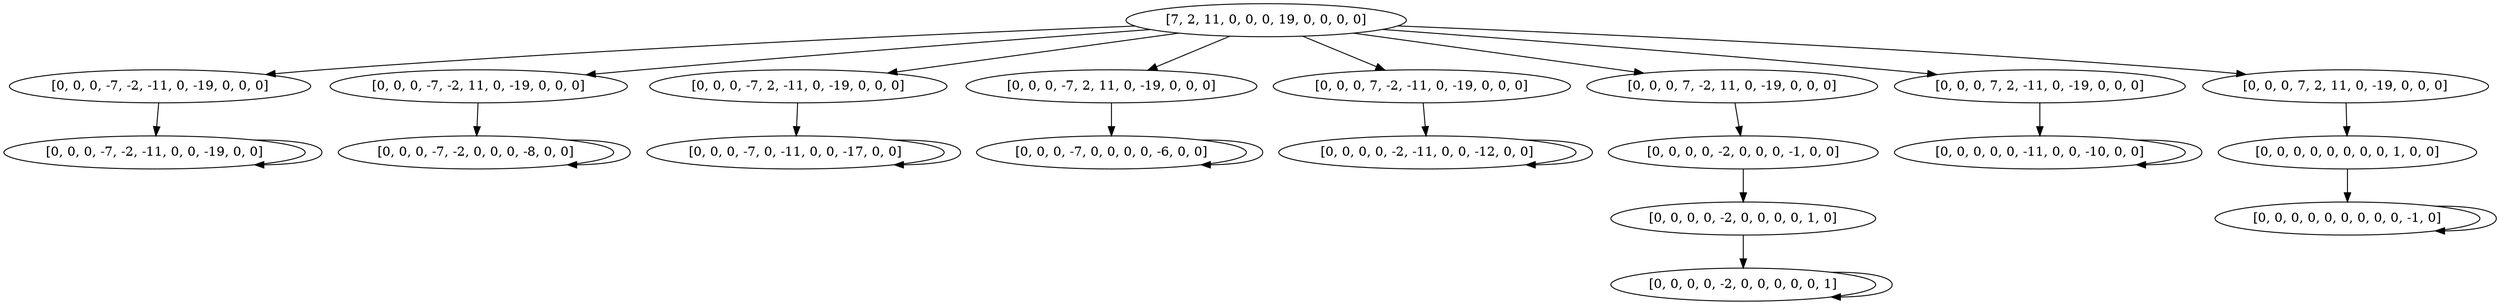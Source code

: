 digraph tree {
    "[7, 2, 11, 0, 0, 0, 19, 0, 0, 0, 0]";
    "[0, 0, 0, -7, -2, -11, 0, -19, 0, 0, 0]";
    "[0, 0, 0, -7, -2, -11, 0, 0, -19, 0, 0]";
    "[0, 0, 0, -7, -2, -11, 0, 0, -19, 0, 0]";
    "[0, 0, 0, -7, -2, 11, 0, -19, 0, 0, 0]";
    "[0, 0, 0, -7, -2, 0, 0, 0, -8, 0, 0]";
    "[0, 0, 0, -7, -2, 0, 0, 0, -8, 0, 0]";
    "[0, 0, 0, -7, 2, -11, 0, -19, 0, 0, 0]";
    "[0, 0, 0, -7, 0, -11, 0, 0, -17, 0, 0]";
    "[0, 0, 0, -7, 0, -11, 0, 0, -17, 0, 0]";
    "[0, 0, 0, -7, 2, 11, 0, -19, 0, 0, 0]";
    "[0, 0, 0, -7, 0, 0, 0, 0, -6, 0, 0]";
    "[0, 0, 0, -7, 0, 0, 0, 0, -6, 0, 0]";
    "[0, 0, 0, 7, -2, -11, 0, -19, 0, 0, 0]";
    "[0, 0, 0, 0, -2, -11, 0, 0, -12, 0, 0]";
    "[0, 0, 0, 0, -2, -11, 0, 0, -12, 0, 0]";
    "[0, 0, 0, 7, -2, 11, 0, -19, 0, 0, 0]";
    "[0, 0, 0, 0, -2, 0, 0, 0, -1, 0, 0]";
    "[0, 0, 0, 0, -2, 0, 0, 0, 0, 1, 0]";
    "[0, 0, 0, 0, -2, 0, 0, 0, 0, 0, 1]";
    "[0, 0, 0, 0, -2, 0, 0, 0, 0, 0, 1]";
    "[0, 0, 0, 7, 2, -11, 0, -19, 0, 0, 0]";
    "[0, 0, 0, 0, 0, -11, 0, 0, -10, 0, 0]";
    "[0, 0, 0, 0, 0, -11, 0, 0, -10, 0, 0]";
    "[0, 0, 0, 7, 2, 11, 0, -19, 0, 0, 0]";
    "[0, 0, 0, 0, 0, 0, 0, 0, 1, 0, 0]";
    "[0, 0, 0, 0, 0, 0, 0, 0, 0, -1, 0]";
    "[0, 0, 0, 0, 0, 0, 0, 0, 0, -1, 0]";
    "[7, 2, 11, 0, 0, 0, 19, 0, 0, 0, 0]" -> "[0, 0, 0, -7, -2, -11, 0, -19, 0, 0, 0]";
    "[7, 2, 11, 0, 0, 0, 19, 0, 0, 0, 0]" -> "[0, 0, 0, -7, -2, 11, 0, -19, 0, 0, 0]";
    "[7, 2, 11, 0, 0, 0, 19, 0, 0, 0, 0]" -> "[0, 0, 0, -7, 2, -11, 0, -19, 0, 0, 0]";
    "[7, 2, 11, 0, 0, 0, 19, 0, 0, 0, 0]" -> "[0, 0, 0, -7, 2, 11, 0, -19, 0, 0, 0]";
    "[7, 2, 11, 0, 0, 0, 19, 0, 0, 0, 0]" -> "[0, 0, 0, 7, -2, -11, 0, -19, 0, 0, 0]";
    "[7, 2, 11, 0, 0, 0, 19, 0, 0, 0, 0]" -> "[0, 0, 0, 7, -2, 11, 0, -19, 0, 0, 0]";
    "[7, 2, 11, 0, 0, 0, 19, 0, 0, 0, 0]" -> "[0, 0, 0, 7, 2, -11, 0, -19, 0, 0, 0]";
    "[7, 2, 11, 0, 0, 0, 19, 0, 0, 0, 0]" -> "[0, 0, 0, 7, 2, 11, 0, -19, 0, 0, 0]";
    "[0, 0, 0, -7, -2, -11, 0, -19, 0, 0, 0]" -> "[0, 0, 0, -7, -2, -11, 0, 0, -19, 0, 0]";
    "[0, 0, 0, -7, -2, -11, 0, 0, -19, 0, 0]" -> "[0, 0, 0, -7, -2, -11, 0, 0, -19, 0, 0]";
    "[0, 0, 0, -7, -2, 11, 0, -19, 0, 0, 0]" -> "[0, 0, 0, -7, -2, 0, 0, 0, -8, 0, 0]";
    "[0, 0, 0, -7, -2, 0, 0, 0, -8, 0, 0]" -> "[0, 0, 0, -7, -2, 0, 0, 0, -8, 0, 0]";
    "[0, 0, 0, -7, 2, -11, 0, -19, 0, 0, 0]" -> "[0, 0, 0, -7, 0, -11, 0, 0, -17, 0, 0]";
    "[0, 0, 0, -7, 0, -11, 0, 0, -17, 0, 0]" -> "[0, 0, 0, -7, 0, -11, 0, 0, -17, 0, 0]";
    "[0, 0, 0, -7, 2, 11, 0, -19, 0, 0, 0]" -> "[0, 0, 0, -7, 0, 0, 0, 0, -6, 0, 0]";
    "[0, 0, 0, -7, 0, 0, 0, 0, -6, 0, 0]" -> "[0, 0, 0, -7, 0, 0, 0, 0, -6, 0, 0]";
    "[0, 0, 0, 7, -2, -11, 0, -19, 0, 0, 0]" -> "[0, 0, 0, 0, -2, -11, 0, 0, -12, 0, 0]";
    "[0, 0, 0, 0, -2, -11, 0, 0, -12, 0, 0]" -> "[0, 0, 0, 0, -2, -11, 0, 0, -12, 0, 0]";
    "[0, 0, 0, 7, -2, 11, 0, -19, 0, 0, 0]" -> "[0, 0, 0, 0, -2, 0, 0, 0, -1, 0, 0]";
    "[0, 0, 0, 0, -2, 0, 0, 0, -1, 0, 0]" -> "[0, 0, 0, 0, -2, 0, 0, 0, 0, 1, 0]";
    "[0, 0, 0, 0, -2, 0, 0, 0, 0, 1, 0]" -> "[0, 0, 0, 0, -2, 0, 0, 0, 0, 0, 1]";
    "[0, 0, 0, 0, -2, 0, 0, 0, 0, 0, 1]" -> "[0, 0, 0, 0, -2, 0, 0, 0, 0, 0, 1]";
    "[0, 0, 0, 7, 2, -11, 0, -19, 0, 0, 0]" -> "[0, 0, 0, 0, 0, -11, 0, 0, -10, 0, 0]";
    "[0, 0, 0, 0, 0, -11, 0, 0, -10, 0, 0]" -> "[0, 0, 0, 0, 0, -11, 0, 0, -10, 0, 0]";
    "[0, 0, 0, 7, 2, 11, 0, -19, 0, 0, 0]" -> "[0, 0, 0, 0, 0, 0, 0, 0, 1, 0, 0]";
    "[0, 0, 0, 0, 0, 0, 0, 0, 1, 0, 0]" -> "[0, 0, 0, 0, 0, 0, 0, 0, 0, -1, 0]";
    "[0, 0, 0, 0, 0, 0, 0, 0, 0, -1, 0]" -> "[0, 0, 0, 0, 0, 0, 0, 0, 0, -1, 0]";
}

